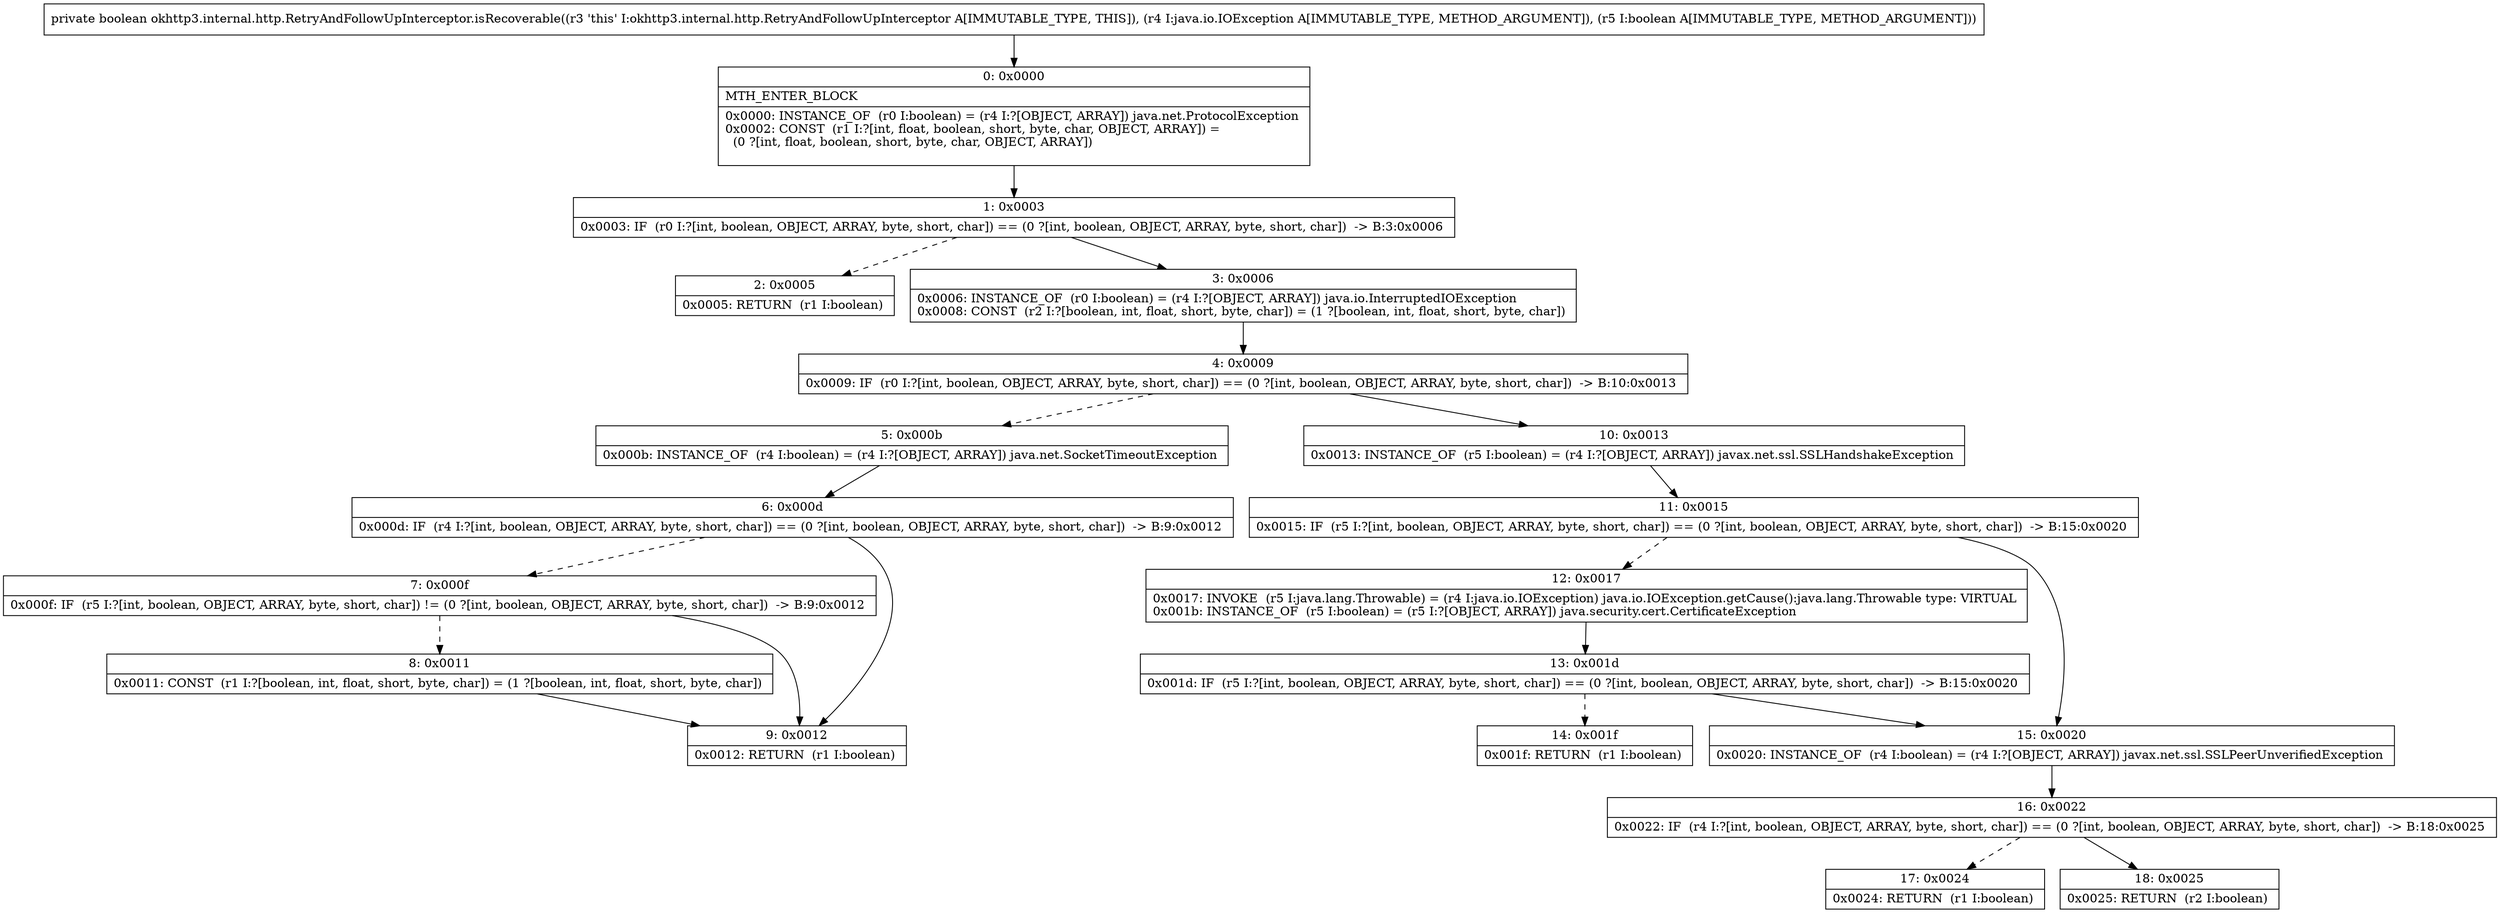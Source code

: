 digraph "CFG forokhttp3.internal.http.RetryAndFollowUpInterceptor.isRecoverable(Ljava\/io\/IOException;Z)Z" {
Node_0 [shape=record,label="{0\:\ 0x0000|MTH_ENTER_BLOCK\l|0x0000: INSTANCE_OF  (r0 I:boolean) = (r4 I:?[OBJECT, ARRAY]) java.net.ProtocolException \l0x0002: CONST  (r1 I:?[int, float, boolean, short, byte, char, OBJECT, ARRAY]) = \l  (0 ?[int, float, boolean, short, byte, char, OBJECT, ARRAY])\l \l}"];
Node_1 [shape=record,label="{1\:\ 0x0003|0x0003: IF  (r0 I:?[int, boolean, OBJECT, ARRAY, byte, short, char]) == (0 ?[int, boolean, OBJECT, ARRAY, byte, short, char])  \-\> B:3:0x0006 \l}"];
Node_2 [shape=record,label="{2\:\ 0x0005|0x0005: RETURN  (r1 I:boolean) \l}"];
Node_3 [shape=record,label="{3\:\ 0x0006|0x0006: INSTANCE_OF  (r0 I:boolean) = (r4 I:?[OBJECT, ARRAY]) java.io.InterruptedIOException \l0x0008: CONST  (r2 I:?[boolean, int, float, short, byte, char]) = (1 ?[boolean, int, float, short, byte, char]) \l}"];
Node_4 [shape=record,label="{4\:\ 0x0009|0x0009: IF  (r0 I:?[int, boolean, OBJECT, ARRAY, byte, short, char]) == (0 ?[int, boolean, OBJECT, ARRAY, byte, short, char])  \-\> B:10:0x0013 \l}"];
Node_5 [shape=record,label="{5\:\ 0x000b|0x000b: INSTANCE_OF  (r4 I:boolean) = (r4 I:?[OBJECT, ARRAY]) java.net.SocketTimeoutException \l}"];
Node_6 [shape=record,label="{6\:\ 0x000d|0x000d: IF  (r4 I:?[int, boolean, OBJECT, ARRAY, byte, short, char]) == (0 ?[int, boolean, OBJECT, ARRAY, byte, short, char])  \-\> B:9:0x0012 \l}"];
Node_7 [shape=record,label="{7\:\ 0x000f|0x000f: IF  (r5 I:?[int, boolean, OBJECT, ARRAY, byte, short, char]) != (0 ?[int, boolean, OBJECT, ARRAY, byte, short, char])  \-\> B:9:0x0012 \l}"];
Node_8 [shape=record,label="{8\:\ 0x0011|0x0011: CONST  (r1 I:?[boolean, int, float, short, byte, char]) = (1 ?[boolean, int, float, short, byte, char]) \l}"];
Node_9 [shape=record,label="{9\:\ 0x0012|0x0012: RETURN  (r1 I:boolean) \l}"];
Node_10 [shape=record,label="{10\:\ 0x0013|0x0013: INSTANCE_OF  (r5 I:boolean) = (r4 I:?[OBJECT, ARRAY]) javax.net.ssl.SSLHandshakeException \l}"];
Node_11 [shape=record,label="{11\:\ 0x0015|0x0015: IF  (r5 I:?[int, boolean, OBJECT, ARRAY, byte, short, char]) == (0 ?[int, boolean, OBJECT, ARRAY, byte, short, char])  \-\> B:15:0x0020 \l}"];
Node_12 [shape=record,label="{12\:\ 0x0017|0x0017: INVOKE  (r5 I:java.lang.Throwable) = (r4 I:java.io.IOException) java.io.IOException.getCause():java.lang.Throwable type: VIRTUAL \l0x001b: INSTANCE_OF  (r5 I:boolean) = (r5 I:?[OBJECT, ARRAY]) java.security.cert.CertificateException \l}"];
Node_13 [shape=record,label="{13\:\ 0x001d|0x001d: IF  (r5 I:?[int, boolean, OBJECT, ARRAY, byte, short, char]) == (0 ?[int, boolean, OBJECT, ARRAY, byte, short, char])  \-\> B:15:0x0020 \l}"];
Node_14 [shape=record,label="{14\:\ 0x001f|0x001f: RETURN  (r1 I:boolean) \l}"];
Node_15 [shape=record,label="{15\:\ 0x0020|0x0020: INSTANCE_OF  (r4 I:boolean) = (r4 I:?[OBJECT, ARRAY]) javax.net.ssl.SSLPeerUnverifiedException \l}"];
Node_16 [shape=record,label="{16\:\ 0x0022|0x0022: IF  (r4 I:?[int, boolean, OBJECT, ARRAY, byte, short, char]) == (0 ?[int, boolean, OBJECT, ARRAY, byte, short, char])  \-\> B:18:0x0025 \l}"];
Node_17 [shape=record,label="{17\:\ 0x0024|0x0024: RETURN  (r1 I:boolean) \l}"];
Node_18 [shape=record,label="{18\:\ 0x0025|0x0025: RETURN  (r2 I:boolean) \l}"];
MethodNode[shape=record,label="{private boolean okhttp3.internal.http.RetryAndFollowUpInterceptor.isRecoverable((r3 'this' I:okhttp3.internal.http.RetryAndFollowUpInterceptor A[IMMUTABLE_TYPE, THIS]), (r4 I:java.io.IOException A[IMMUTABLE_TYPE, METHOD_ARGUMENT]), (r5 I:boolean A[IMMUTABLE_TYPE, METHOD_ARGUMENT])) }"];
MethodNode -> Node_0;
Node_0 -> Node_1;
Node_1 -> Node_2[style=dashed];
Node_1 -> Node_3;
Node_3 -> Node_4;
Node_4 -> Node_5[style=dashed];
Node_4 -> Node_10;
Node_5 -> Node_6;
Node_6 -> Node_7[style=dashed];
Node_6 -> Node_9;
Node_7 -> Node_8[style=dashed];
Node_7 -> Node_9;
Node_8 -> Node_9;
Node_10 -> Node_11;
Node_11 -> Node_12[style=dashed];
Node_11 -> Node_15;
Node_12 -> Node_13;
Node_13 -> Node_14[style=dashed];
Node_13 -> Node_15;
Node_15 -> Node_16;
Node_16 -> Node_17[style=dashed];
Node_16 -> Node_18;
}


